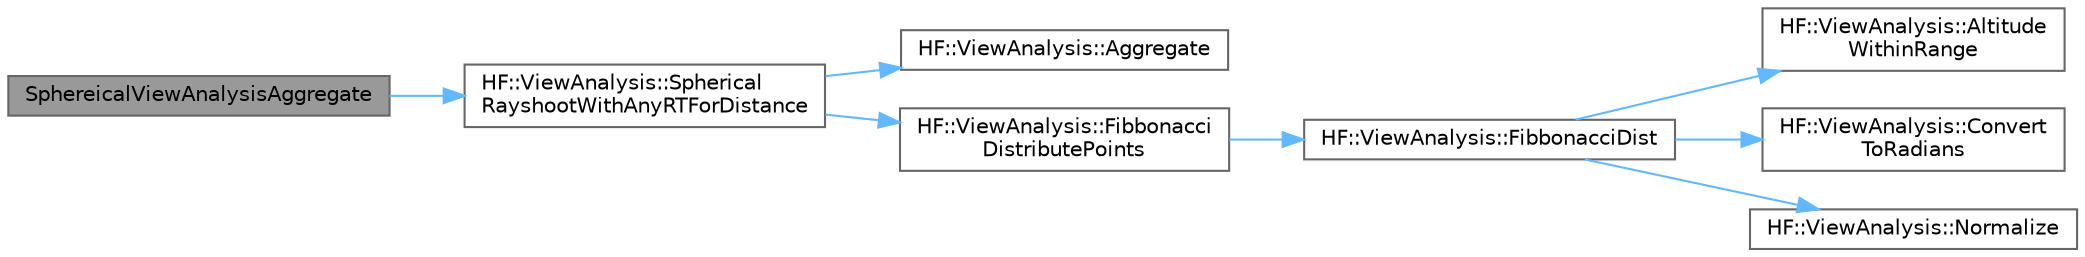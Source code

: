 digraph "SphereicalViewAnalysisAggregate"
{
 // LATEX_PDF_SIZE
  bgcolor="transparent";
  edge [fontname=Helvetica,fontsize=10,labelfontname=Helvetica,labelfontsize=10];
  node [fontname=Helvetica,fontsize=10,shape=box,height=0.2,width=0.4];
  rankdir="LR";
  Node1 [label="SphereicalViewAnalysisAggregate",height=0.2,width=0.4,color="gray40", fillcolor="grey60", style="filled", fontcolor="black",tooltip="Conduct view analysis, then aggregate the results."];
  Node1 -> Node2 [color="steelblue1",style="solid"];
  Node2 [label="HF::ViewAnalysis::Spherical\lRayshootWithAnyRTForDistance",height=0.2,width=0.4,color="grey40", fillcolor="white", style="filled",URL="$a00459.html#ga78f77d24531d0fa55c9b60d7ec1bf32a",tooltip="Conduct view analysis and recieve a summarized set of results for each node."];
  Node2 -> Node3 [color="steelblue1",style="solid"];
  Node3 [label="HF::ViewAnalysis::Aggregate",height=0.2,width=0.4,color="grey40", fillcolor="white", style="filled",URL="$a00466.html#a38c197b654c753cb656ab60e88d65120",tooltip=" "];
  Node2 -> Node4 [color="steelblue1",style="solid"];
  Node4 [label="HF::ViewAnalysis::Fibbonacci\lDistributePoints",height=0.2,width=0.4,color="grey40", fillcolor="white", style="filled",URL="$a00459.html#ga6ca336e3887ef82d17b0713c2bf862df",tooltip="Evenly distribute a set of points around a sphere centered at the origin."];
  Node4 -> Node5 [color="steelblue1",style="solid"];
  Node5 [label="HF::ViewAnalysis::FibbonacciDist",height=0.2,width=0.4,color="grey40", fillcolor="white", style="filled",URL="$a00466.html#a5b45790c767b670bc00bf3fd2335159a",tooltip=" "];
  Node5 -> Node6 [color="steelblue1",style="solid"];
  Node6 [label="HF::ViewAnalysis::Altitude\lWithinRange",height=0.2,width=0.4,color="grey40", fillcolor="white", style="filled",URL="$a00466.html#a94327f2628a43ffe3dc4ab854e8aa20d",tooltip=" "];
  Node5 -> Node7 [color="steelblue1",style="solid"];
  Node7 [label="HF::ViewAnalysis::Convert\lToRadians",height=0.2,width=0.4,color="grey40", fillcolor="white", style="filled",URL="$a00466.html#a9dcf81751f63f5c7356a4f45159184bb",tooltip="Convert a number from degrees to radians."];
  Node5 -> Node8 [color="steelblue1",style="solid"];
  Node8 [label="HF::ViewAnalysis::Normalize",height=0.2,width=0.4,color="grey40", fillcolor="white", style="filled",URL="$a00466.html#a38ed3d26d2fcc4bde1790c53eda3945a",tooltip="Normalize a vector."];
}
